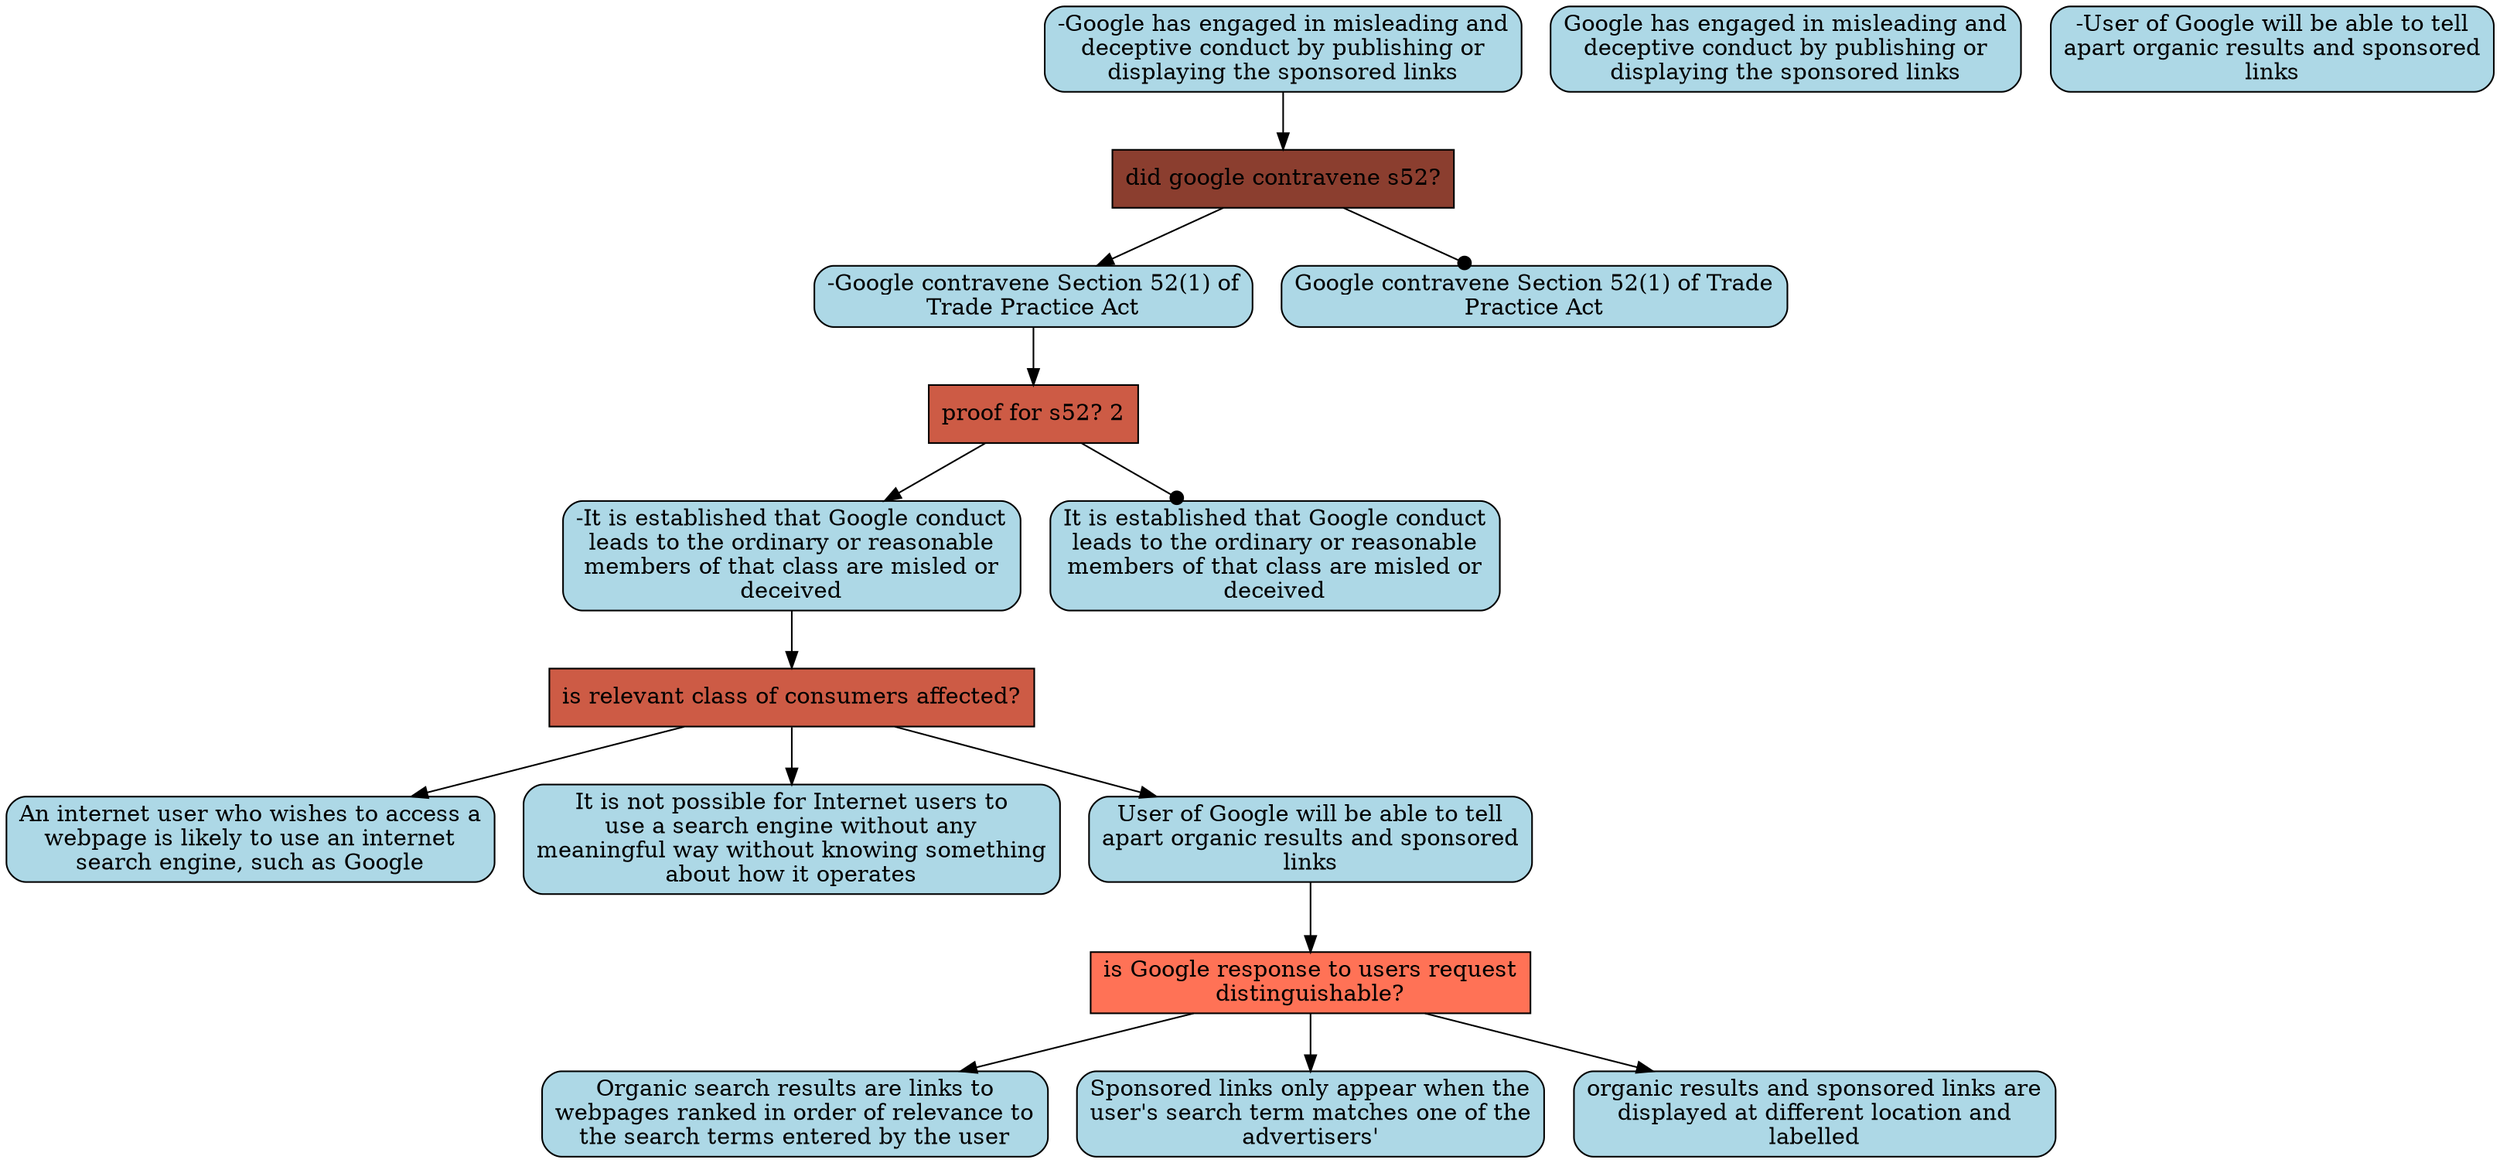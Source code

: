digraph G{ 
"did google contravene s52?" [color="black", fillcolor="coral4",fixedsize=false, shape=box, style="filled"]; 
"-Google has engaged in misleading and\ndeceptive conduct by publishing or\ndisplaying the sponsored links" [color="black", fillcolor="lightblue", fixedsize=false,  shape="box", style="rounded,filled"]; 
"Google has engaged in misleading and\ndeceptive conduct by publishing or\ndisplaying the sponsored links" [color="black", fillcolor="lightblue", fixedsize=false,  shape="box", style="rounded,filled"]; 
"-Google contravene Section 52(1) of\nTrade Practice Act" [color="black", fillcolor="lightblue", fixedsize=false,  shape="box", style="rounded,filled"]; 
"Google contravene Section 52(1) of Trade\nPractice Act" [color="black", fillcolor="lightblue", fixedsize=false,  shape="box", style="rounded,filled"]; 
"proof for s52? 2" [color="black", fillcolor="coral3",fixedsize=false, shape=box, style="filled"]; 
"-It is established that Google conduct\nleads to the ordinary or reasonable\nmembers of that class are misled or\ndeceived" [color="black", fillcolor="lightblue", fixedsize=false,  shape="box", style="rounded,filled"]; 
"It is established that Google conduct\nleads to the ordinary or reasonable\nmembers of that class are misled or\ndeceived" [color="black", fillcolor="lightblue", fixedsize=false,  shape="box", style="rounded,filled"]; 
"is relevant class of consumers affected?" [color="black", fillcolor="coral3",fixedsize=false, shape=box, style="filled"]; 
"An internet user who wishes to access a\nwebpage is likely to use an internet\nsearch engine, such as Google" [color="black", fillcolor="lightblue", fixedsize=false,  shape="box", style="rounded,filled"]; 
"It is not possible for Internet users to\nuse a search engine without any\nmeaningful way without knowing something\nabout how it operates" [color="black", fillcolor="lightblue", fixedsize=false,  shape="box", style="rounded,filled"]; 
"User of Google will be able to tell\napart organic results and sponsored\nlinks" [color="black", fillcolor="lightblue", fixedsize=false,  shape="box", style="rounded,filled"]; 
"is Google response to users request\ndistinguishable?" [color="black", fillcolor="coral1",fixedsize=false, shape=box, style="filled"]; 
"-User of Google will be able to tell\napart organic results and sponsored\nlinks" [color="black", fillcolor="lightblue", fixedsize=false,  shape="box", style="rounded,filled"]; 
"Organic search results are links to\nwebpages ranked in order of relevance to\nthe search terms entered by the user" [color="black", fillcolor="lightblue", fixedsize=false,  shape="box", style="rounded,filled"]; 
"Sponsored links only appear when the\nuser's search term matches one of the\nadvertisers'" [color="black", fillcolor="lightblue", fixedsize=false,  shape="box", style="rounded,filled"]; 
"organic results and sponsored links are\ndisplayed at different location and\nlabelled" [color="black", fillcolor="lightblue", fixedsize=false,  shape="box", style="rounded,filled"]; 
"-Google has engaged in misleading and\ndeceptive conduct by publishing or\ndisplaying the sponsored links" -> "did google contravene s52?" ; 
"did google contravene s52?" -> "-Google contravene Section 52(1) of\nTrade Practice Act" ; 
"did google contravene s52?" -> "Google contravene Section 52(1) of Trade\nPractice Act" [arrowhead=dot] ; 
"-Google contravene Section 52(1) of\nTrade Practice Act" -> "proof for s52? 2" ; 
"proof for s52? 2" -> "-It is established that Google conduct\nleads to the ordinary or reasonable\nmembers of that class are misled or\ndeceived" ; 
"proof for s52? 2" -> "It is established that Google conduct\nleads to the ordinary or reasonable\nmembers of that class are misled or\ndeceived" [arrowhead=dot] ; 
"-It is established that Google conduct\nleads to the ordinary or reasonable\nmembers of that class are misled or\ndeceived" -> "is relevant class of consumers affected?" ; 
"is relevant class of consumers affected?" -> "An internet user who wishes to access a\nwebpage is likely to use an internet\nsearch engine, such as Google" ; 
"is relevant class of consumers affected?" -> "It is not possible for Internet users to\nuse a search engine without any\nmeaningful way without knowing something\nabout how it operates" ; 
"is relevant class of consumers affected?" -> "User of Google will be able to tell\napart organic results and sponsored\nlinks" ; 
"User of Google will be able to tell\napart organic results and sponsored\nlinks" -> "is Google response to users request\ndistinguishable?" ; 
"is Google response to users request\ndistinguishable?" -> "Organic search results are links to\nwebpages ranked in order of relevance to\nthe search terms entered by the user" ; 
"is Google response to users request\ndistinguishable?" -> "Sponsored links only appear when the\nuser's search term matches one of the\nadvertisers'" ; 
"is Google response to users request\ndistinguishable?" -> "organic results and sponsored links are\ndisplayed at different location and\nlabelled" ; 
}
